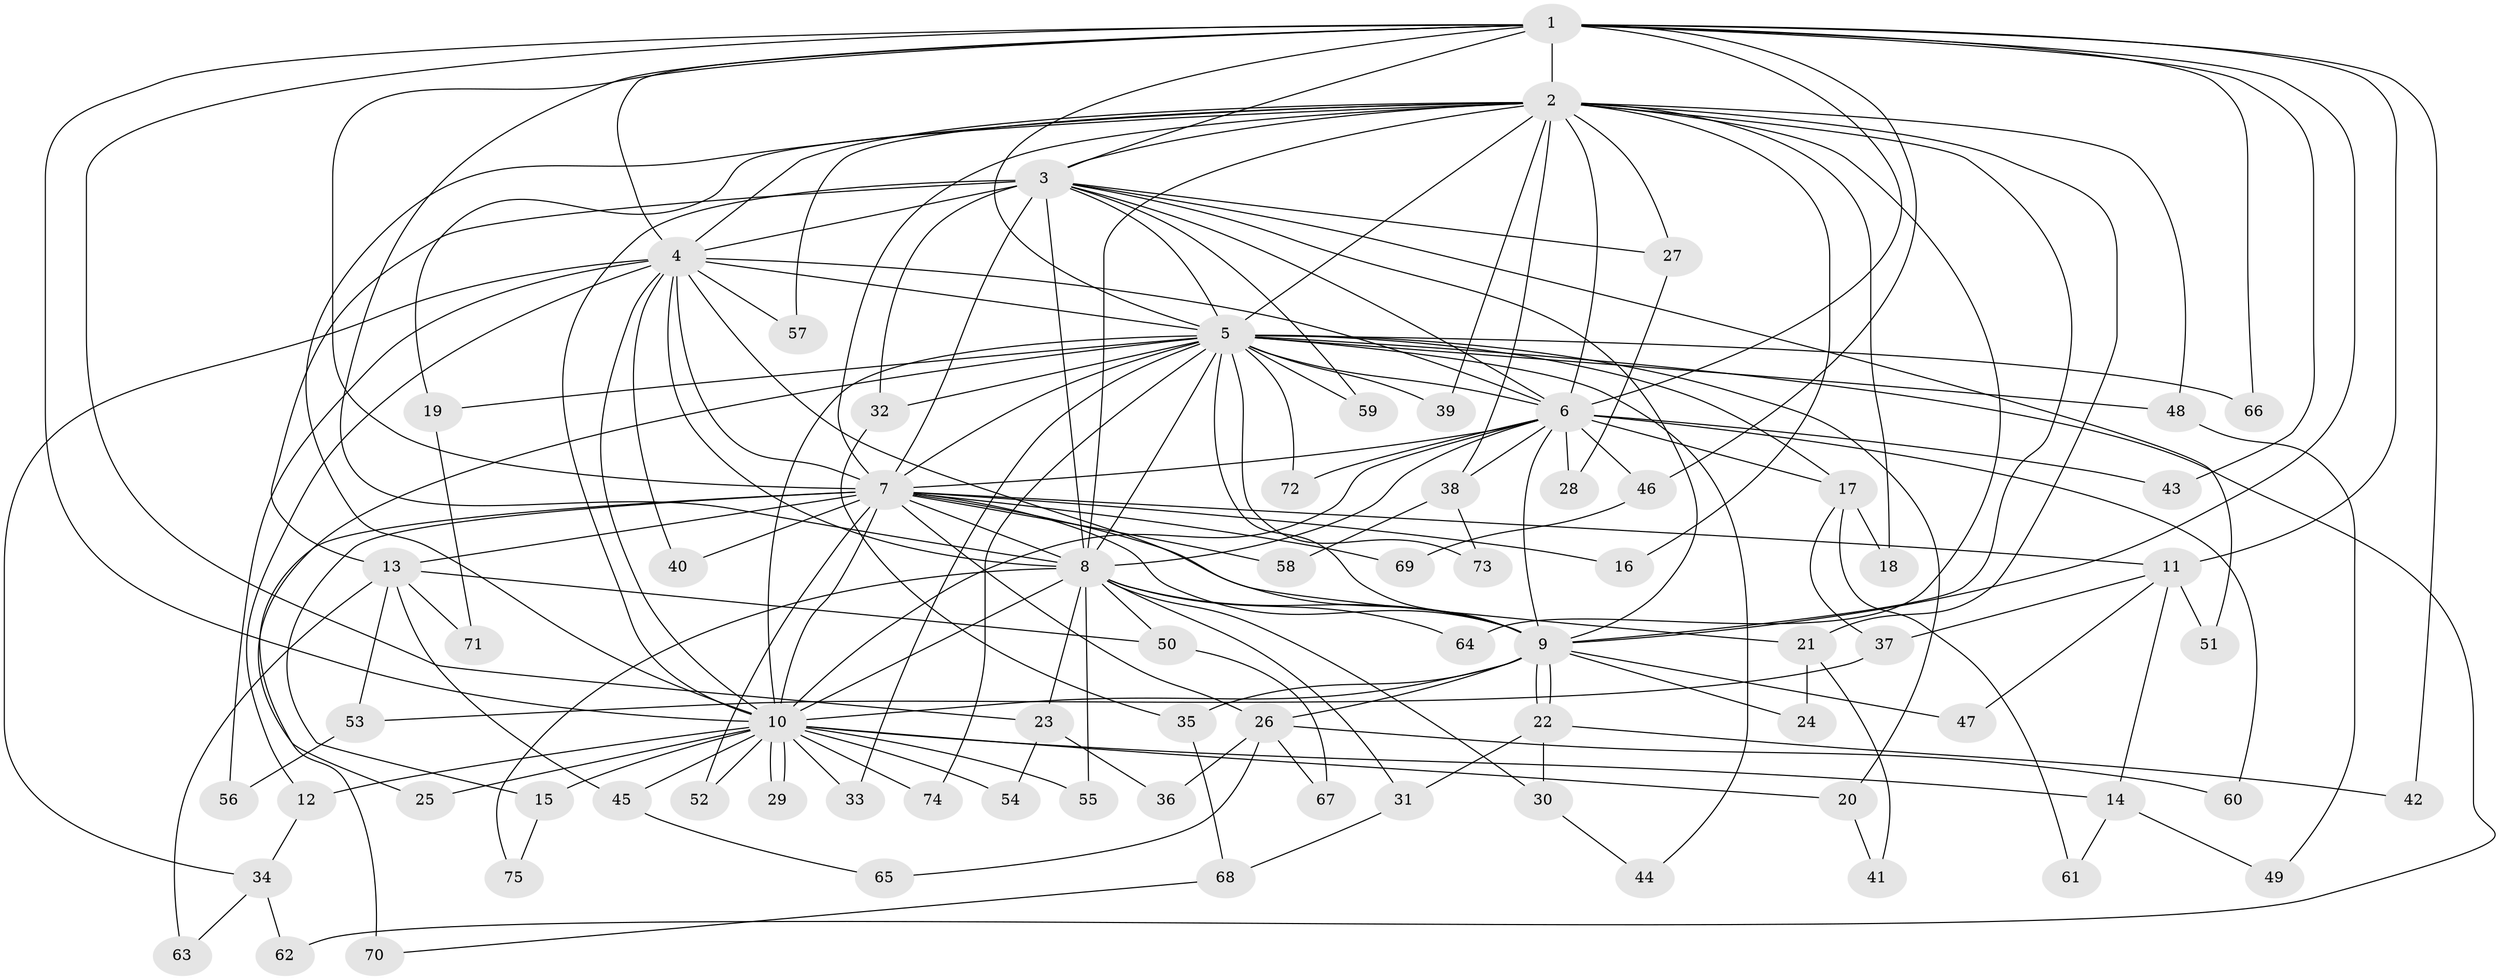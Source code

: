 // coarse degree distribution, {18: 0.037037037037037035, 13: 0.018518518518518517, 20: 0.037037037037037035, 14: 0.037037037037037035, 17: 0.018518518518518517, 15: 0.018518518518518517, 7: 0.018518518518518517, 4: 0.09259259259259259, 8: 0.018518518518518517, 2: 0.5, 5: 0.018518518518518517, 3: 0.16666666666666666, 6: 0.018518518518518517}
// Generated by graph-tools (version 1.1) at 2025/51/02/27/25 19:51:41]
// undirected, 75 vertices, 175 edges
graph export_dot {
graph [start="1"]
  node [color=gray90,style=filled];
  1;
  2;
  3;
  4;
  5;
  6;
  7;
  8;
  9;
  10;
  11;
  12;
  13;
  14;
  15;
  16;
  17;
  18;
  19;
  20;
  21;
  22;
  23;
  24;
  25;
  26;
  27;
  28;
  29;
  30;
  31;
  32;
  33;
  34;
  35;
  36;
  37;
  38;
  39;
  40;
  41;
  42;
  43;
  44;
  45;
  46;
  47;
  48;
  49;
  50;
  51;
  52;
  53;
  54;
  55;
  56;
  57;
  58;
  59;
  60;
  61;
  62;
  63;
  64;
  65;
  66;
  67;
  68;
  69;
  70;
  71;
  72;
  73;
  74;
  75;
  1 -- 2;
  1 -- 3;
  1 -- 4;
  1 -- 5;
  1 -- 6;
  1 -- 7;
  1 -- 8;
  1 -- 9;
  1 -- 10;
  1 -- 11;
  1 -- 23;
  1 -- 42;
  1 -- 43;
  1 -- 46;
  1 -- 66;
  2 -- 3;
  2 -- 4;
  2 -- 5;
  2 -- 6;
  2 -- 7;
  2 -- 8;
  2 -- 9;
  2 -- 10;
  2 -- 16;
  2 -- 18;
  2 -- 19;
  2 -- 21;
  2 -- 27;
  2 -- 38;
  2 -- 39;
  2 -- 48;
  2 -- 57;
  2 -- 64;
  3 -- 4;
  3 -- 5;
  3 -- 6;
  3 -- 7;
  3 -- 8;
  3 -- 9;
  3 -- 10;
  3 -- 13;
  3 -- 27;
  3 -- 32;
  3 -- 51;
  3 -- 59;
  4 -- 5;
  4 -- 6;
  4 -- 7;
  4 -- 8;
  4 -- 9;
  4 -- 10;
  4 -- 12;
  4 -- 34;
  4 -- 40;
  4 -- 56;
  4 -- 57;
  5 -- 6;
  5 -- 7;
  5 -- 8;
  5 -- 9;
  5 -- 10;
  5 -- 17;
  5 -- 19;
  5 -- 20;
  5 -- 25;
  5 -- 32;
  5 -- 33;
  5 -- 39;
  5 -- 44;
  5 -- 48;
  5 -- 59;
  5 -- 62;
  5 -- 66;
  5 -- 72;
  5 -- 73;
  5 -- 74;
  6 -- 7;
  6 -- 8;
  6 -- 9;
  6 -- 10;
  6 -- 17;
  6 -- 28;
  6 -- 38;
  6 -- 43;
  6 -- 46;
  6 -- 60;
  6 -- 72;
  7 -- 8;
  7 -- 9;
  7 -- 10;
  7 -- 11;
  7 -- 13;
  7 -- 15;
  7 -- 16;
  7 -- 21;
  7 -- 26;
  7 -- 40;
  7 -- 52;
  7 -- 58;
  7 -- 69;
  7 -- 70;
  8 -- 9;
  8 -- 10;
  8 -- 23;
  8 -- 30;
  8 -- 31;
  8 -- 50;
  8 -- 55;
  8 -- 64;
  8 -- 75;
  9 -- 10;
  9 -- 22;
  9 -- 22;
  9 -- 24;
  9 -- 26;
  9 -- 35;
  9 -- 47;
  10 -- 12;
  10 -- 14;
  10 -- 15;
  10 -- 20;
  10 -- 25;
  10 -- 29;
  10 -- 29;
  10 -- 33;
  10 -- 45;
  10 -- 52;
  10 -- 54;
  10 -- 55;
  10 -- 74;
  11 -- 14;
  11 -- 37;
  11 -- 47;
  11 -- 51;
  12 -- 34;
  13 -- 45;
  13 -- 50;
  13 -- 53;
  13 -- 63;
  13 -- 71;
  14 -- 49;
  14 -- 61;
  15 -- 75;
  17 -- 18;
  17 -- 37;
  17 -- 61;
  19 -- 71;
  20 -- 41;
  21 -- 24;
  21 -- 41;
  22 -- 30;
  22 -- 31;
  22 -- 42;
  23 -- 36;
  23 -- 54;
  26 -- 36;
  26 -- 60;
  26 -- 65;
  26 -- 67;
  27 -- 28;
  30 -- 44;
  31 -- 68;
  32 -- 35;
  34 -- 62;
  34 -- 63;
  35 -- 68;
  37 -- 53;
  38 -- 58;
  38 -- 73;
  45 -- 65;
  46 -- 69;
  48 -- 49;
  50 -- 67;
  53 -- 56;
  68 -- 70;
}
